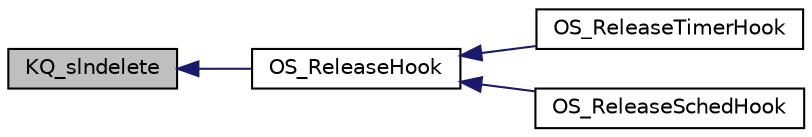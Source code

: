digraph "KQ_slndelete"
{
  edge [fontname="Helvetica",fontsize="10",labelfontname="Helvetica",labelfontsize="10"];
  node [fontname="Helvetica",fontsize="10",shape=record];
  rankdir="LR";
  Node1 [label="KQ_slndelete",height=0.2,width=0.4,color="black", fillcolor="grey75", style="filled" fontcolor="black"];
  Node1 -> Node2 [dir="back",color="midnightblue",fontsize="10",style="solid",fontname="Helvetica"];
  Node2 [label="OS_ReleaseHook",height=0.2,width=0.4,color="black", fillcolor="white", style="filled",URL="$group__pico.html#ga02e74cf162efb94bc46250224410177d"];
  Node2 -> Node3 [dir="back",color="midnightblue",fontsize="10",style="solid",fontname="Helvetica"];
  Node3 [label="OS_ReleaseTimerHook",height=0.2,width=0.4,color="black", fillcolor="white", style="filled",URL="$group__pico.html#ga0ad9a9ec909a2414da7c35e1e0bf2043"];
  Node2 -> Node4 [dir="back",color="midnightblue",fontsize="10",style="solid",fontname="Helvetica"];
  Node4 [label="OS_ReleaseSchedHook",height=0.2,width=0.4,color="black", fillcolor="white", style="filled",URL="$group__pico.html#ga261fe11801f5910ba99dc7ed080c796d"];
}
